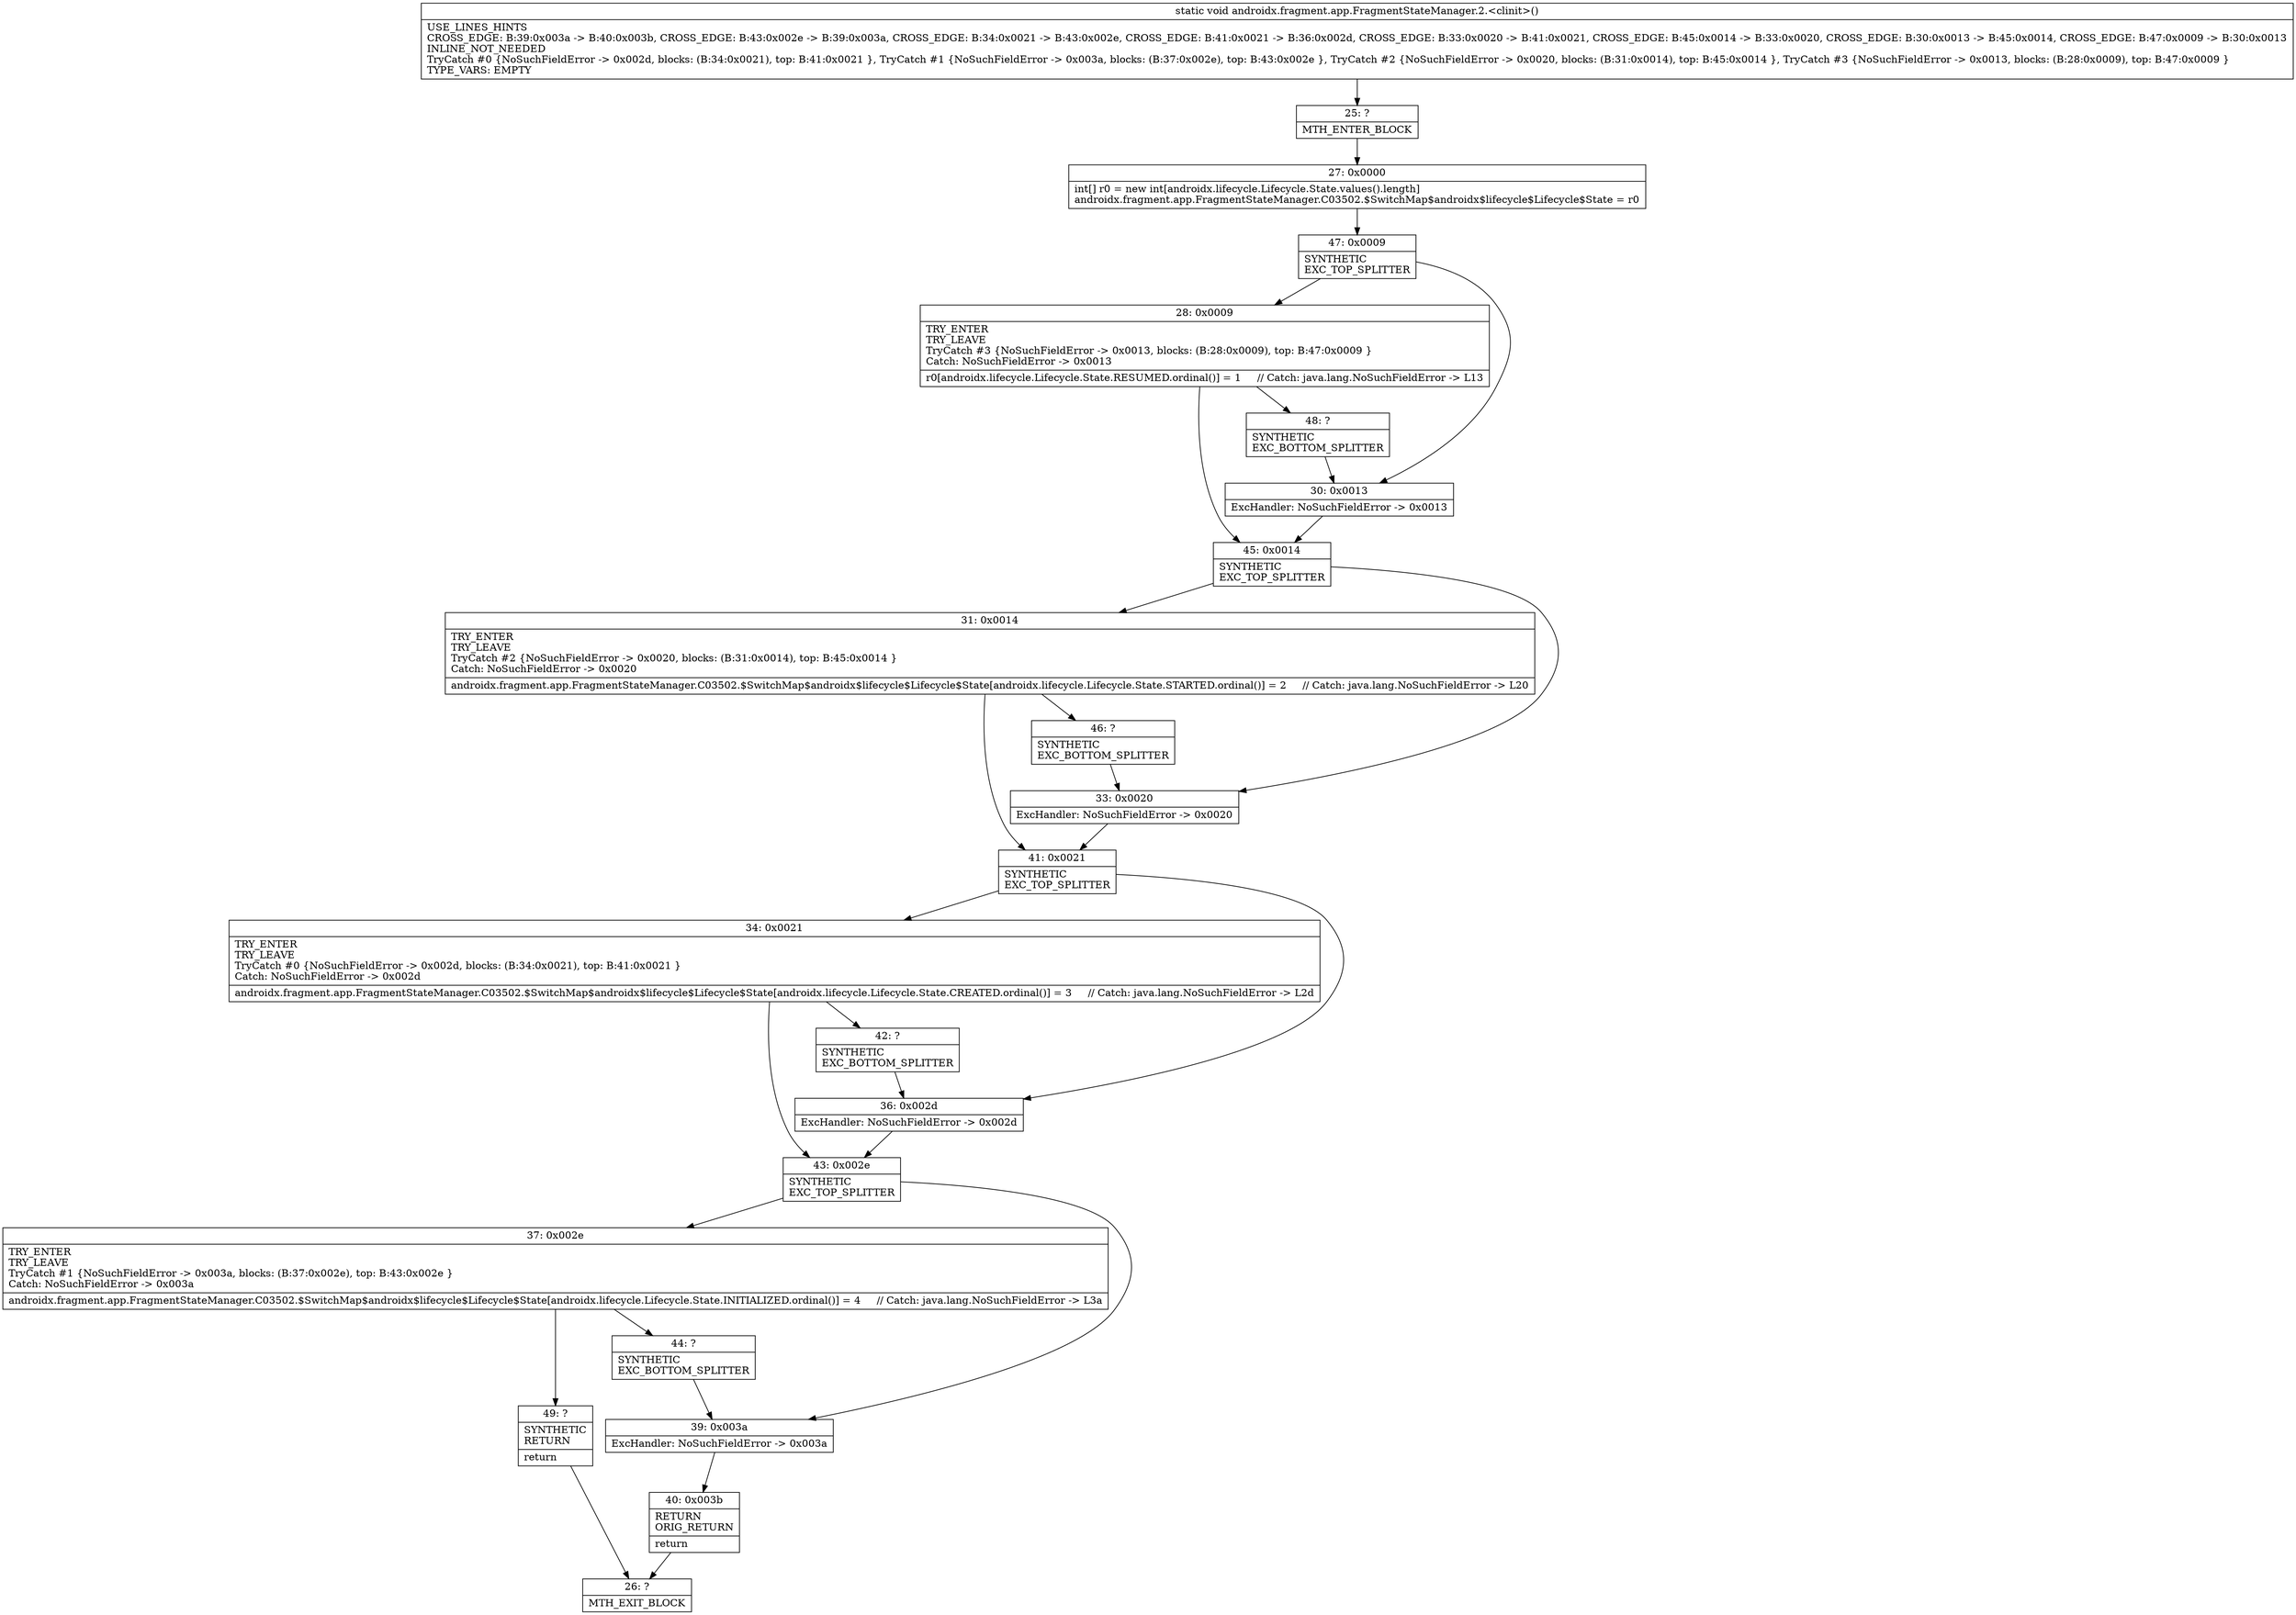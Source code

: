 digraph "CFG forandroidx.fragment.app.FragmentStateManager.2.\<clinit\>()V" {
Node_25 [shape=record,label="{25\:\ ?|MTH_ENTER_BLOCK\l}"];
Node_27 [shape=record,label="{27\:\ 0x0000|int[] r0 = new int[androidx.lifecycle.Lifecycle.State.values().length]\landroidx.fragment.app.FragmentStateManager.C03502.$SwitchMap$androidx$lifecycle$Lifecycle$State = r0\l}"];
Node_47 [shape=record,label="{47\:\ 0x0009|SYNTHETIC\lEXC_TOP_SPLITTER\l}"];
Node_28 [shape=record,label="{28\:\ 0x0009|TRY_ENTER\lTRY_LEAVE\lTryCatch #3 \{NoSuchFieldError \-\> 0x0013, blocks: (B:28:0x0009), top: B:47:0x0009 \}\lCatch: NoSuchFieldError \-\> 0x0013\l|r0[androidx.lifecycle.Lifecycle.State.RESUMED.ordinal()] = 1     \/\/ Catch: java.lang.NoSuchFieldError \-\> L13\l}"];
Node_45 [shape=record,label="{45\:\ 0x0014|SYNTHETIC\lEXC_TOP_SPLITTER\l}"];
Node_31 [shape=record,label="{31\:\ 0x0014|TRY_ENTER\lTRY_LEAVE\lTryCatch #2 \{NoSuchFieldError \-\> 0x0020, blocks: (B:31:0x0014), top: B:45:0x0014 \}\lCatch: NoSuchFieldError \-\> 0x0020\l|androidx.fragment.app.FragmentStateManager.C03502.$SwitchMap$androidx$lifecycle$Lifecycle$State[androidx.lifecycle.Lifecycle.State.STARTED.ordinal()] = 2     \/\/ Catch: java.lang.NoSuchFieldError \-\> L20\l}"];
Node_41 [shape=record,label="{41\:\ 0x0021|SYNTHETIC\lEXC_TOP_SPLITTER\l}"];
Node_34 [shape=record,label="{34\:\ 0x0021|TRY_ENTER\lTRY_LEAVE\lTryCatch #0 \{NoSuchFieldError \-\> 0x002d, blocks: (B:34:0x0021), top: B:41:0x0021 \}\lCatch: NoSuchFieldError \-\> 0x002d\l|androidx.fragment.app.FragmentStateManager.C03502.$SwitchMap$androidx$lifecycle$Lifecycle$State[androidx.lifecycle.Lifecycle.State.CREATED.ordinal()] = 3     \/\/ Catch: java.lang.NoSuchFieldError \-\> L2d\l}"];
Node_42 [shape=record,label="{42\:\ ?|SYNTHETIC\lEXC_BOTTOM_SPLITTER\l}"];
Node_43 [shape=record,label="{43\:\ 0x002e|SYNTHETIC\lEXC_TOP_SPLITTER\l}"];
Node_37 [shape=record,label="{37\:\ 0x002e|TRY_ENTER\lTRY_LEAVE\lTryCatch #1 \{NoSuchFieldError \-\> 0x003a, blocks: (B:37:0x002e), top: B:43:0x002e \}\lCatch: NoSuchFieldError \-\> 0x003a\l|androidx.fragment.app.FragmentStateManager.C03502.$SwitchMap$androidx$lifecycle$Lifecycle$State[androidx.lifecycle.Lifecycle.State.INITIALIZED.ordinal()] = 4     \/\/ Catch: java.lang.NoSuchFieldError \-\> L3a\l}"];
Node_44 [shape=record,label="{44\:\ ?|SYNTHETIC\lEXC_BOTTOM_SPLITTER\l}"];
Node_49 [shape=record,label="{49\:\ ?|SYNTHETIC\lRETURN\l|return\l}"];
Node_26 [shape=record,label="{26\:\ ?|MTH_EXIT_BLOCK\l}"];
Node_39 [shape=record,label="{39\:\ 0x003a|ExcHandler: NoSuchFieldError \-\> 0x003a\l}"];
Node_40 [shape=record,label="{40\:\ 0x003b|RETURN\lORIG_RETURN\l|return\l}"];
Node_36 [shape=record,label="{36\:\ 0x002d|ExcHandler: NoSuchFieldError \-\> 0x002d\l}"];
Node_46 [shape=record,label="{46\:\ ?|SYNTHETIC\lEXC_BOTTOM_SPLITTER\l}"];
Node_33 [shape=record,label="{33\:\ 0x0020|ExcHandler: NoSuchFieldError \-\> 0x0020\l}"];
Node_48 [shape=record,label="{48\:\ ?|SYNTHETIC\lEXC_BOTTOM_SPLITTER\l}"];
Node_30 [shape=record,label="{30\:\ 0x0013|ExcHandler: NoSuchFieldError \-\> 0x0013\l}"];
MethodNode[shape=record,label="{static void androidx.fragment.app.FragmentStateManager.2.\<clinit\>()  | USE_LINES_HINTS\lCROSS_EDGE: B:39:0x003a \-\> B:40:0x003b, CROSS_EDGE: B:43:0x002e \-\> B:39:0x003a, CROSS_EDGE: B:34:0x0021 \-\> B:43:0x002e, CROSS_EDGE: B:41:0x0021 \-\> B:36:0x002d, CROSS_EDGE: B:33:0x0020 \-\> B:41:0x0021, CROSS_EDGE: B:45:0x0014 \-\> B:33:0x0020, CROSS_EDGE: B:30:0x0013 \-\> B:45:0x0014, CROSS_EDGE: B:47:0x0009 \-\> B:30:0x0013\lINLINE_NOT_NEEDED\lTryCatch #0 \{NoSuchFieldError \-\> 0x002d, blocks: (B:34:0x0021), top: B:41:0x0021 \}, TryCatch #1 \{NoSuchFieldError \-\> 0x003a, blocks: (B:37:0x002e), top: B:43:0x002e \}, TryCatch #2 \{NoSuchFieldError \-\> 0x0020, blocks: (B:31:0x0014), top: B:45:0x0014 \}, TryCatch #3 \{NoSuchFieldError \-\> 0x0013, blocks: (B:28:0x0009), top: B:47:0x0009 \}\lTYPE_VARS: EMPTY\l}"];
MethodNode -> Node_25;Node_25 -> Node_27;
Node_27 -> Node_47;
Node_47 -> Node_28;
Node_47 -> Node_30;
Node_28 -> Node_45;
Node_28 -> Node_48;
Node_45 -> Node_31;
Node_45 -> Node_33;
Node_31 -> Node_41;
Node_31 -> Node_46;
Node_41 -> Node_34;
Node_41 -> Node_36;
Node_34 -> Node_42;
Node_34 -> Node_43;
Node_42 -> Node_36;
Node_43 -> Node_37;
Node_43 -> Node_39;
Node_37 -> Node_44;
Node_37 -> Node_49;
Node_44 -> Node_39;
Node_49 -> Node_26;
Node_39 -> Node_40;
Node_40 -> Node_26;
Node_36 -> Node_43;
Node_46 -> Node_33;
Node_33 -> Node_41;
Node_48 -> Node_30;
Node_30 -> Node_45;
}

